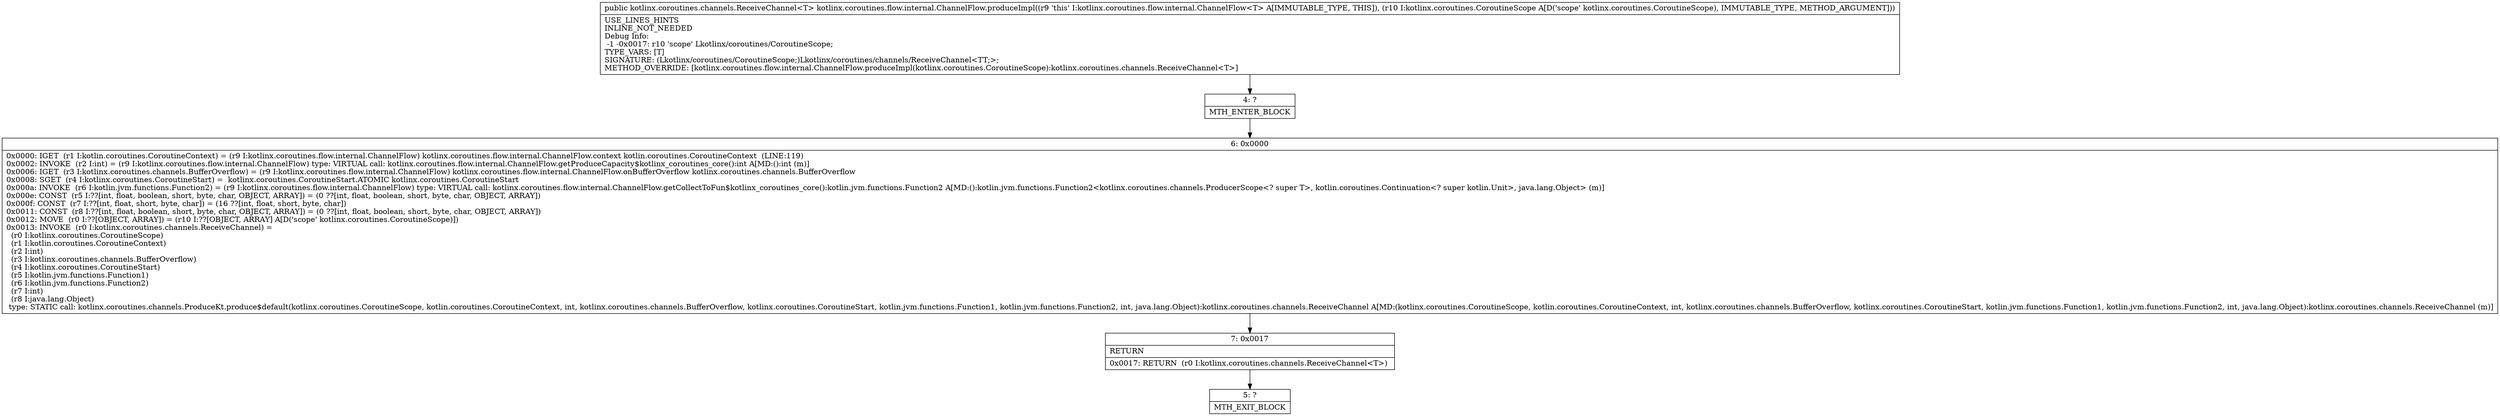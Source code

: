 digraph "CFG forkotlinx.coroutines.flow.internal.ChannelFlow.produceImpl(Lkotlinx\/coroutines\/CoroutineScope;)Lkotlinx\/coroutines\/channels\/ReceiveChannel;" {
Node_4 [shape=record,label="{4\:\ ?|MTH_ENTER_BLOCK\l}"];
Node_6 [shape=record,label="{6\:\ 0x0000|0x0000: IGET  (r1 I:kotlin.coroutines.CoroutineContext) = (r9 I:kotlinx.coroutines.flow.internal.ChannelFlow) kotlinx.coroutines.flow.internal.ChannelFlow.context kotlin.coroutines.CoroutineContext  (LINE:119)\l0x0002: INVOKE  (r2 I:int) = (r9 I:kotlinx.coroutines.flow.internal.ChannelFlow) type: VIRTUAL call: kotlinx.coroutines.flow.internal.ChannelFlow.getProduceCapacity$kotlinx_coroutines_core():int A[MD:():int (m)]\l0x0006: IGET  (r3 I:kotlinx.coroutines.channels.BufferOverflow) = (r9 I:kotlinx.coroutines.flow.internal.ChannelFlow) kotlinx.coroutines.flow.internal.ChannelFlow.onBufferOverflow kotlinx.coroutines.channels.BufferOverflow \l0x0008: SGET  (r4 I:kotlinx.coroutines.CoroutineStart) =  kotlinx.coroutines.CoroutineStart.ATOMIC kotlinx.coroutines.CoroutineStart \l0x000a: INVOKE  (r6 I:kotlin.jvm.functions.Function2) = (r9 I:kotlinx.coroutines.flow.internal.ChannelFlow) type: VIRTUAL call: kotlinx.coroutines.flow.internal.ChannelFlow.getCollectToFun$kotlinx_coroutines_core():kotlin.jvm.functions.Function2 A[MD:():kotlin.jvm.functions.Function2\<kotlinx.coroutines.channels.ProducerScope\<? super T\>, kotlin.coroutines.Continuation\<? super kotlin.Unit\>, java.lang.Object\> (m)]\l0x000e: CONST  (r5 I:??[int, float, boolean, short, byte, char, OBJECT, ARRAY]) = (0 ??[int, float, boolean, short, byte, char, OBJECT, ARRAY]) \l0x000f: CONST  (r7 I:??[int, float, short, byte, char]) = (16 ??[int, float, short, byte, char]) \l0x0011: CONST  (r8 I:??[int, float, boolean, short, byte, char, OBJECT, ARRAY]) = (0 ??[int, float, boolean, short, byte, char, OBJECT, ARRAY]) \l0x0012: MOVE  (r0 I:??[OBJECT, ARRAY]) = (r10 I:??[OBJECT, ARRAY] A[D('scope' kotlinx.coroutines.CoroutineScope)]) \l0x0013: INVOKE  (r0 I:kotlinx.coroutines.channels.ReceiveChannel) = \l  (r0 I:kotlinx.coroutines.CoroutineScope)\l  (r1 I:kotlin.coroutines.CoroutineContext)\l  (r2 I:int)\l  (r3 I:kotlinx.coroutines.channels.BufferOverflow)\l  (r4 I:kotlinx.coroutines.CoroutineStart)\l  (r5 I:kotlin.jvm.functions.Function1)\l  (r6 I:kotlin.jvm.functions.Function2)\l  (r7 I:int)\l  (r8 I:java.lang.Object)\l type: STATIC call: kotlinx.coroutines.channels.ProduceKt.produce$default(kotlinx.coroutines.CoroutineScope, kotlin.coroutines.CoroutineContext, int, kotlinx.coroutines.channels.BufferOverflow, kotlinx.coroutines.CoroutineStart, kotlin.jvm.functions.Function1, kotlin.jvm.functions.Function2, int, java.lang.Object):kotlinx.coroutines.channels.ReceiveChannel A[MD:(kotlinx.coroutines.CoroutineScope, kotlin.coroutines.CoroutineContext, int, kotlinx.coroutines.channels.BufferOverflow, kotlinx.coroutines.CoroutineStart, kotlin.jvm.functions.Function1, kotlin.jvm.functions.Function2, int, java.lang.Object):kotlinx.coroutines.channels.ReceiveChannel (m)]\l}"];
Node_7 [shape=record,label="{7\:\ 0x0017|RETURN\l|0x0017: RETURN  (r0 I:kotlinx.coroutines.channels.ReceiveChannel\<T\>) \l}"];
Node_5 [shape=record,label="{5\:\ ?|MTH_EXIT_BLOCK\l}"];
MethodNode[shape=record,label="{public kotlinx.coroutines.channels.ReceiveChannel\<T\> kotlinx.coroutines.flow.internal.ChannelFlow.produceImpl((r9 'this' I:kotlinx.coroutines.flow.internal.ChannelFlow\<T\> A[IMMUTABLE_TYPE, THIS]), (r10 I:kotlinx.coroutines.CoroutineScope A[D('scope' kotlinx.coroutines.CoroutineScope), IMMUTABLE_TYPE, METHOD_ARGUMENT]))  | USE_LINES_HINTS\lINLINE_NOT_NEEDED\lDebug Info:\l  \-1 \-0x0017: r10 'scope' Lkotlinx\/coroutines\/CoroutineScope;\lTYPE_VARS: [T]\lSIGNATURE: (Lkotlinx\/coroutines\/CoroutineScope;)Lkotlinx\/coroutines\/channels\/ReceiveChannel\<TT;\>;\lMETHOD_OVERRIDE: [kotlinx.coroutines.flow.internal.ChannelFlow.produceImpl(kotlinx.coroutines.CoroutineScope):kotlinx.coroutines.channels.ReceiveChannel\<T\>]\l}"];
MethodNode -> Node_4;Node_4 -> Node_6;
Node_6 -> Node_7;
Node_7 -> Node_5;
}

